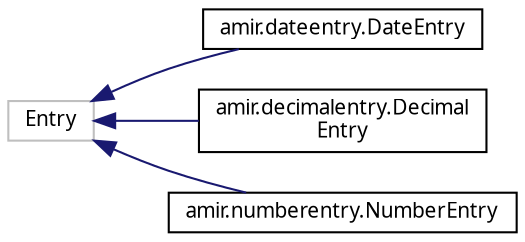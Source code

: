 digraph "Graphical Class Hierarchy"
{
 // LATEX_PDF_SIZE
  edge [fontname="FreeSans.ttf",fontsize="10",labelfontname="FreeSans.ttf",labelfontsize="10"];
  node [fontname="FreeSans.ttf",fontsize="10",shape=record];
  rankdir="LR";
  Node21 [label="Entry",height=0.2,width=0.4,color="grey75", fillcolor="white", style="filled",tooltip=" "];
  Node21 -> Node0 [dir="back",color="midnightblue",fontsize="10",style="solid",fontname="FreeSans.ttf"];
  Node0 [label="amir.dateentry.DateEntry",height=0.2,width=0.4,color="black", fillcolor="white", style="filled",URL="$classamir_1_1dateentry_1_1_date_entry.html",tooltip=" "];
  Node21 -> Node23 [dir="back",color="midnightblue",fontsize="10",style="solid",fontname="FreeSans.ttf"];
  Node23 [label="amir.decimalentry.Decimal\lEntry",height=0.2,width=0.4,color="black", fillcolor="white", style="filled",URL="$classamir_1_1decimalentry_1_1_decimal_entry.html",tooltip=" "];
  Node21 -> Node24 [dir="back",color="midnightblue",fontsize="10",style="solid",fontname="FreeSans.ttf"];
  Node24 [label="amir.numberentry.NumberEntry",height=0.2,width=0.4,color="black", fillcolor="white", style="filled",URL="$classamir_1_1numberentry_1_1_number_entry.html",tooltip=" "];
}
